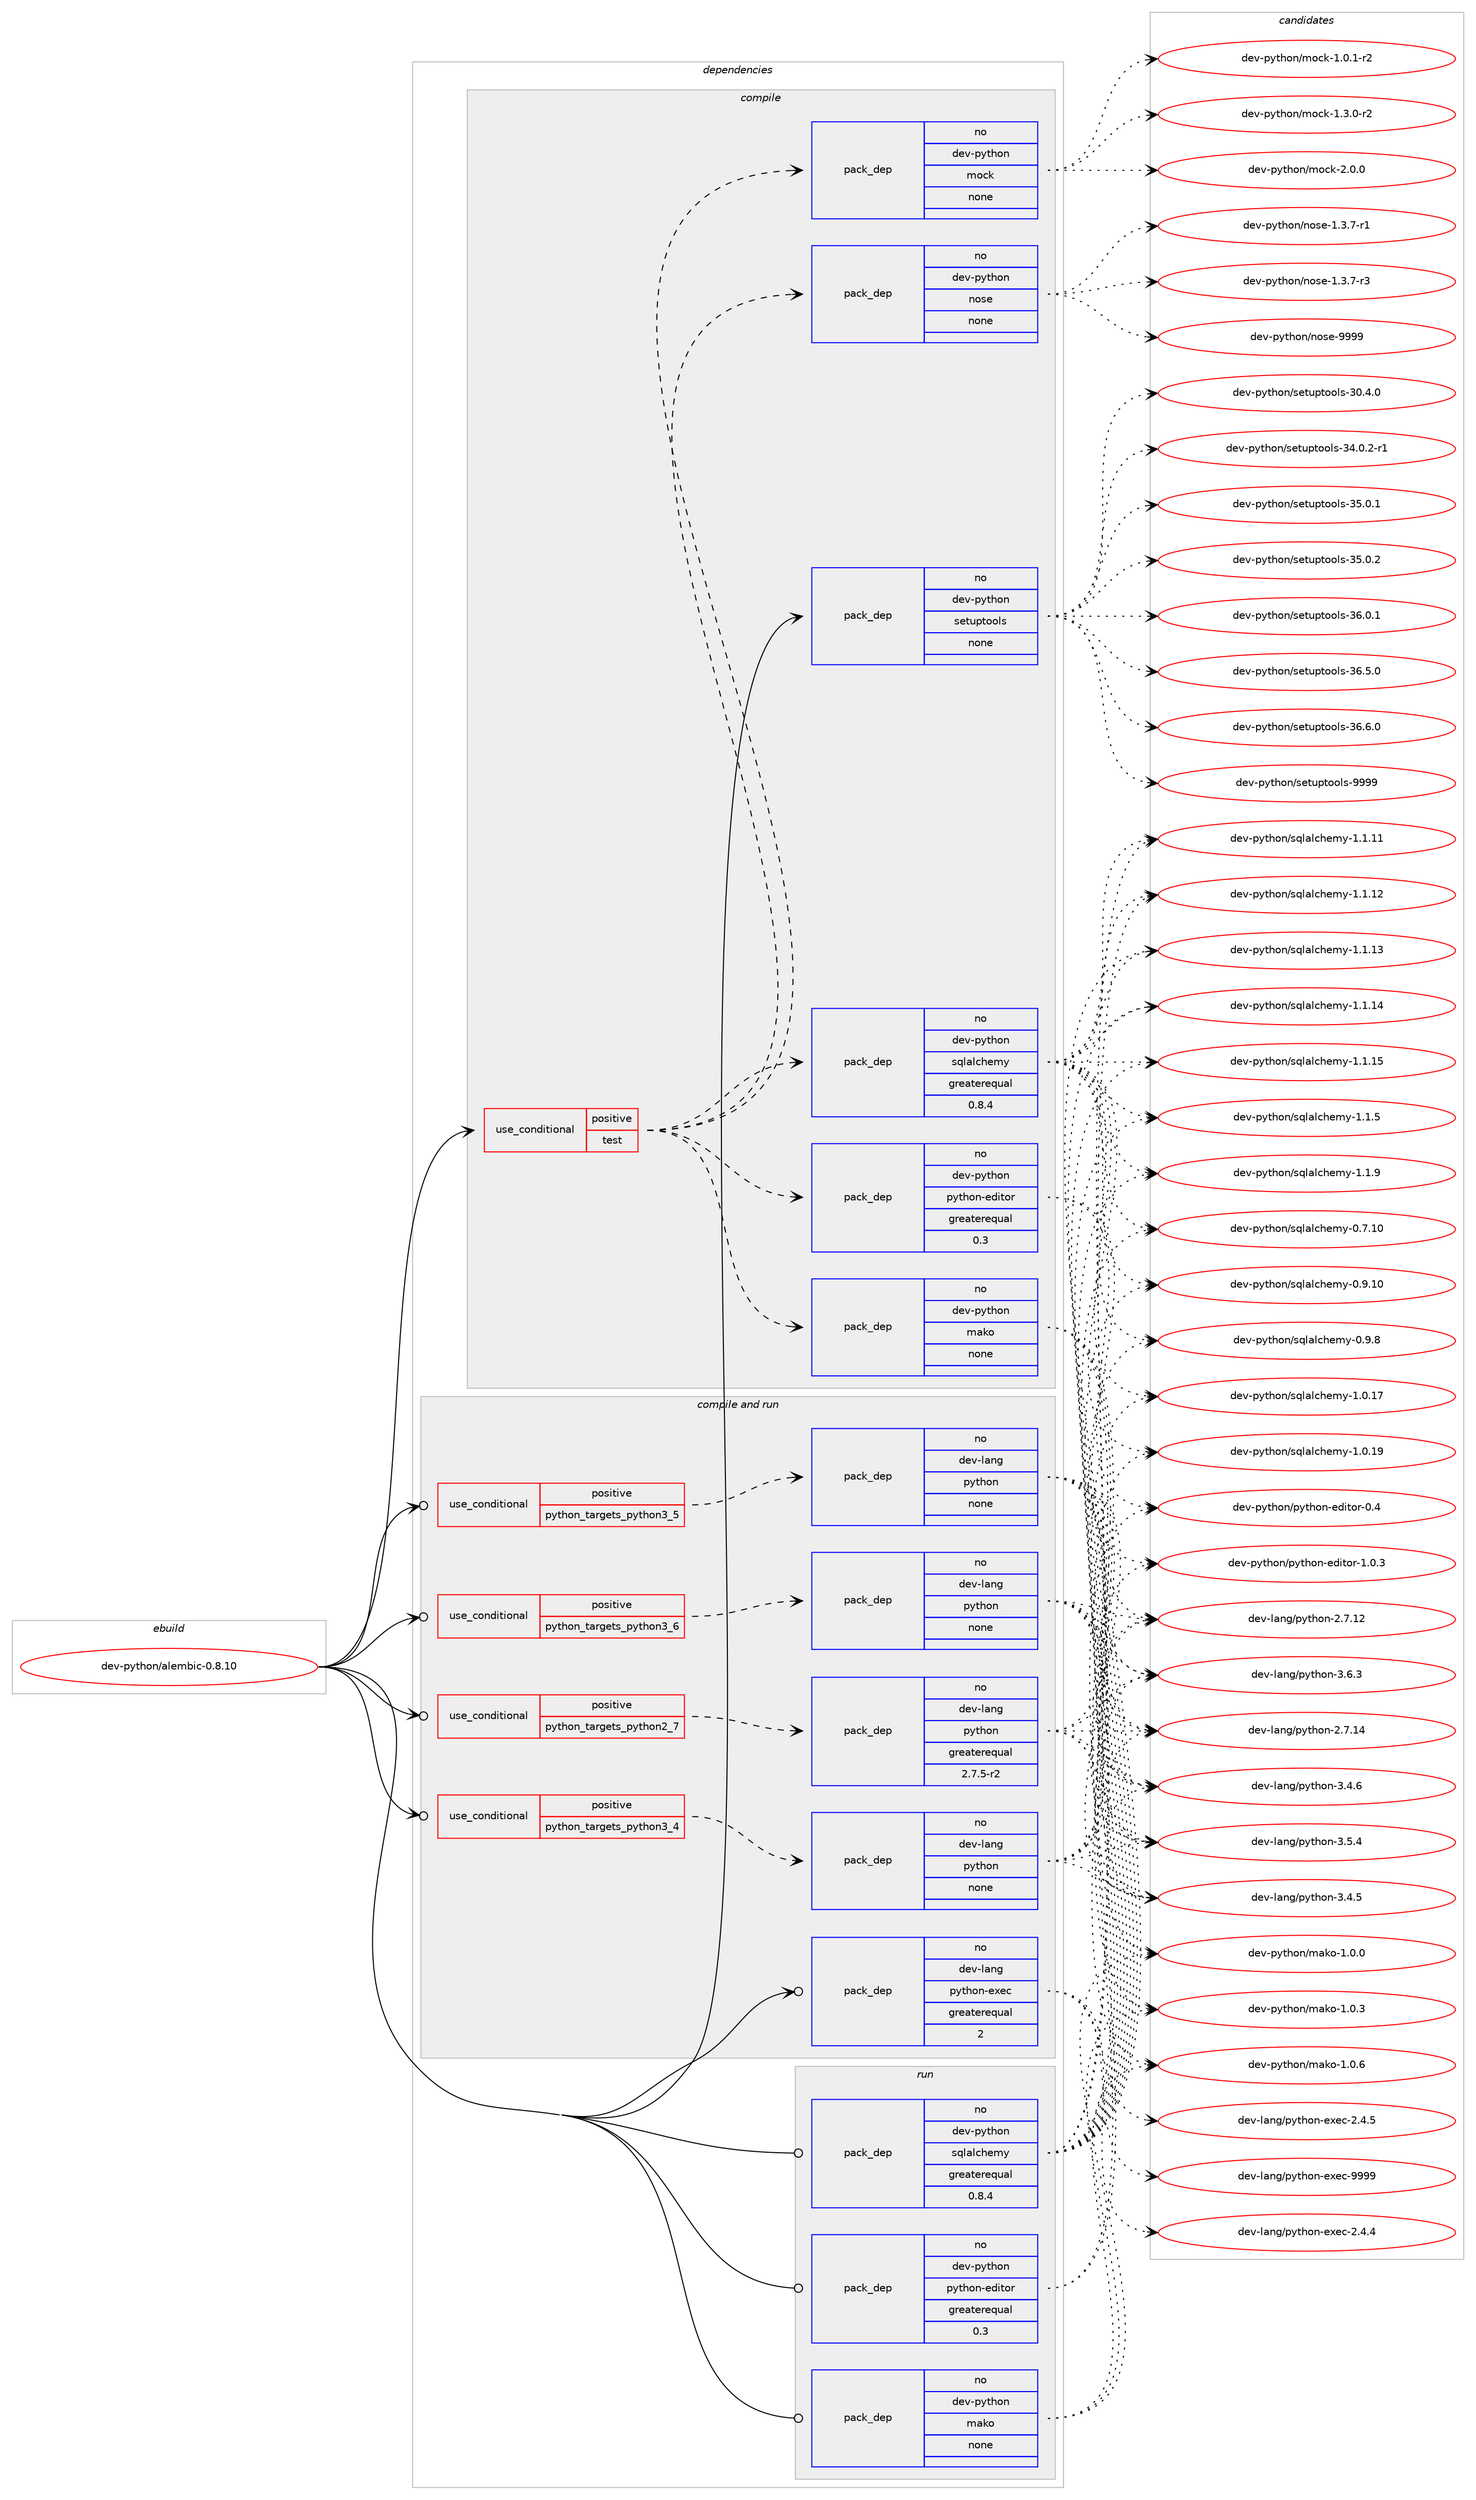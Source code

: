 digraph prolog {

# *************
# Graph options
# *************

newrank=true;
concentrate=true;
compound=true;
graph [rankdir=LR,fontname=Helvetica,fontsize=10,ranksep=1.5];#, ranksep=2.5, nodesep=0.2];
edge  [arrowhead=vee];
node  [fontname=Helvetica,fontsize=10];

# **********
# The ebuild
# **********

subgraph cluster_leftcol {
color=gray;
rank=same;
label=<<i>ebuild</i>>;
id [label="dev-python/alembic-0.8.10", color=red, width=4, href="../dev-python/alembic-0.8.10.svg"];
}

# ****************
# The dependencies
# ****************

subgraph cluster_midcol {
color=gray;
label=<<i>dependencies</i>>;
subgraph cluster_compile {
fillcolor="#eeeeee";
style=filled;
label=<<i>compile</i>>;
subgraph cond29307 {
dependency146022 [label=<<TABLE BORDER="0" CELLBORDER="1" CELLSPACING="0" CELLPADDING="4"><TR><TD ROWSPAN="3" CELLPADDING="10">use_conditional</TD></TR><TR><TD>positive</TD></TR><TR><TD>test</TD></TR></TABLE>>, shape=none, color=red];
subgraph pack112898 {
dependency146023 [label=<<TABLE BORDER="0" CELLBORDER="1" CELLSPACING="0" CELLPADDING="4" WIDTH="220"><TR><TD ROWSPAN="6" CELLPADDING="30">pack_dep</TD></TR><TR><TD WIDTH="110">no</TD></TR><TR><TD>dev-python</TD></TR><TR><TD>sqlalchemy</TD></TR><TR><TD>greaterequal</TD></TR><TR><TD>0.8.4</TD></TR></TABLE>>, shape=none, color=blue];
}
dependency146022:e -> dependency146023:w [weight=20,style="dashed",arrowhead="vee"];
subgraph pack112899 {
dependency146024 [label=<<TABLE BORDER="0" CELLBORDER="1" CELLSPACING="0" CELLPADDING="4" WIDTH="220"><TR><TD ROWSPAN="6" CELLPADDING="30">pack_dep</TD></TR><TR><TD WIDTH="110">no</TD></TR><TR><TD>dev-python</TD></TR><TR><TD>mako</TD></TR><TR><TD>none</TD></TR><TR><TD></TD></TR></TABLE>>, shape=none, color=blue];
}
dependency146022:e -> dependency146024:w [weight=20,style="dashed",arrowhead="vee"];
subgraph pack112900 {
dependency146025 [label=<<TABLE BORDER="0" CELLBORDER="1" CELLSPACING="0" CELLPADDING="4" WIDTH="220"><TR><TD ROWSPAN="6" CELLPADDING="30">pack_dep</TD></TR><TR><TD WIDTH="110">no</TD></TR><TR><TD>dev-python</TD></TR><TR><TD>python-editor</TD></TR><TR><TD>greaterequal</TD></TR><TR><TD>0.3</TD></TR></TABLE>>, shape=none, color=blue];
}
dependency146022:e -> dependency146025:w [weight=20,style="dashed",arrowhead="vee"];
subgraph pack112901 {
dependency146026 [label=<<TABLE BORDER="0" CELLBORDER="1" CELLSPACING="0" CELLPADDING="4" WIDTH="220"><TR><TD ROWSPAN="6" CELLPADDING="30">pack_dep</TD></TR><TR><TD WIDTH="110">no</TD></TR><TR><TD>dev-python</TD></TR><TR><TD>nose</TD></TR><TR><TD>none</TD></TR><TR><TD></TD></TR></TABLE>>, shape=none, color=blue];
}
dependency146022:e -> dependency146026:w [weight=20,style="dashed",arrowhead="vee"];
subgraph pack112902 {
dependency146027 [label=<<TABLE BORDER="0" CELLBORDER="1" CELLSPACING="0" CELLPADDING="4" WIDTH="220"><TR><TD ROWSPAN="6" CELLPADDING="30">pack_dep</TD></TR><TR><TD WIDTH="110">no</TD></TR><TR><TD>dev-python</TD></TR><TR><TD>mock</TD></TR><TR><TD>none</TD></TR><TR><TD></TD></TR></TABLE>>, shape=none, color=blue];
}
dependency146022:e -> dependency146027:w [weight=20,style="dashed",arrowhead="vee"];
}
id:e -> dependency146022:w [weight=20,style="solid",arrowhead="vee"];
subgraph pack112903 {
dependency146028 [label=<<TABLE BORDER="0" CELLBORDER="1" CELLSPACING="0" CELLPADDING="4" WIDTH="220"><TR><TD ROWSPAN="6" CELLPADDING="30">pack_dep</TD></TR><TR><TD WIDTH="110">no</TD></TR><TR><TD>dev-python</TD></TR><TR><TD>setuptools</TD></TR><TR><TD>none</TD></TR><TR><TD></TD></TR></TABLE>>, shape=none, color=blue];
}
id:e -> dependency146028:w [weight=20,style="solid",arrowhead="vee"];
}
subgraph cluster_compileandrun {
fillcolor="#eeeeee";
style=filled;
label=<<i>compile and run</i>>;
subgraph cond29308 {
dependency146029 [label=<<TABLE BORDER="0" CELLBORDER="1" CELLSPACING="0" CELLPADDING="4"><TR><TD ROWSPAN="3" CELLPADDING="10">use_conditional</TD></TR><TR><TD>positive</TD></TR><TR><TD>python_targets_python2_7</TD></TR></TABLE>>, shape=none, color=red];
subgraph pack112904 {
dependency146030 [label=<<TABLE BORDER="0" CELLBORDER="1" CELLSPACING="0" CELLPADDING="4" WIDTH="220"><TR><TD ROWSPAN="6" CELLPADDING="30">pack_dep</TD></TR><TR><TD WIDTH="110">no</TD></TR><TR><TD>dev-lang</TD></TR><TR><TD>python</TD></TR><TR><TD>greaterequal</TD></TR><TR><TD>2.7.5-r2</TD></TR></TABLE>>, shape=none, color=blue];
}
dependency146029:e -> dependency146030:w [weight=20,style="dashed",arrowhead="vee"];
}
id:e -> dependency146029:w [weight=20,style="solid",arrowhead="odotvee"];
subgraph cond29309 {
dependency146031 [label=<<TABLE BORDER="0" CELLBORDER="1" CELLSPACING="0" CELLPADDING="4"><TR><TD ROWSPAN="3" CELLPADDING="10">use_conditional</TD></TR><TR><TD>positive</TD></TR><TR><TD>python_targets_python3_4</TD></TR></TABLE>>, shape=none, color=red];
subgraph pack112905 {
dependency146032 [label=<<TABLE BORDER="0" CELLBORDER="1" CELLSPACING="0" CELLPADDING="4" WIDTH="220"><TR><TD ROWSPAN="6" CELLPADDING="30">pack_dep</TD></TR><TR><TD WIDTH="110">no</TD></TR><TR><TD>dev-lang</TD></TR><TR><TD>python</TD></TR><TR><TD>none</TD></TR><TR><TD></TD></TR></TABLE>>, shape=none, color=blue];
}
dependency146031:e -> dependency146032:w [weight=20,style="dashed",arrowhead="vee"];
}
id:e -> dependency146031:w [weight=20,style="solid",arrowhead="odotvee"];
subgraph cond29310 {
dependency146033 [label=<<TABLE BORDER="0" CELLBORDER="1" CELLSPACING="0" CELLPADDING="4"><TR><TD ROWSPAN="3" CELLPADDING="10">use_conditional</TD></TR><TR><TD>positive</TD></TR><TR><TD>python_targets_python3_5</TD></TR></TABLE>>, shape=none, color=red];
subgraph pack112906 {
dependency146034 [label=<<TABLE BORDER="0" CELLBORDER="1" CELLSPACING="0" CELLPADDING="4" WIDTH="220"><TR><TD ROWSPAN="6" CELLPADDING="30">pack_dep</TD></TR><TR><TD WIDTH="110">no</TD></TR><TR><TD>dev-lang</TD></TR><TR><TD>python</TD></TR><TR><TD>none</TD></TR><TR><TD></TD></TR></TABLE>>, shape=none, color=blue];
}
dependency146033:e -> dependency146034:w [weight=20,style="dashed",arrowhead="vee"];
}
id:e -> dependency146033:w [weight=20,style="solid",arrowhead="odotvee"];
subgraph cond29311 {
dependency146035 [label=<<TABLE BORDER="0" CELLBORDER="1" CELLSPACING="0" CELLPADDING="4"><TR><TD ROWSPAN="3" CELLPADDING="10">use_conditional</TD></TR><TR><TD>positive</TD></TR><TR><TD>python_targets_python3_6</TD></TR></TABLE>>, shape=none, color=red];
subgraph pack112907 {
dependency146036 [label=<<TABLE BORDER="0" CELLBORDER="1" CELLSPACING="0" CELLPADDING="4" WIDTH="220"><TR><TD ROWSPAN="6" CELLPADDING="30">pack_dep</TD></TR><TR><TD WIDTH="110">no</TD></TR><TR><TD>dev-lang</TD></TR><TR><TD>python</TD></TR><TR><TD>none</TD></TR><TR><TD></TD></TR></TABLE>>, shape=none, color=blue];
}
dependency146035:e -> dependency146036:w [weight=20,style="dashed",arrowhead="vee"];
}
id:e -> dependency146035:w [weight=20,style="solid",arrowhead="odotvee"];
subgraph pack112908 {
dependency146037 [label=<<TABLE BORDER="0" CELLBORDER="1" CELLSPACING="0" CELLPADDING="4" WIDTH="220"><TR><TD ROWSPAN="6" CELLPADDING="30">pack_dep</TD></TR><TR><TD WIDTH="110">no</TD></TR><TR><TD>dev-lang</TD></TR><TR><TD>python-exec</TD></TR><TR><TD>greaterequal</TD></TR><TR><TD>2</TD></TR></TABLE>>, shape=none, color=blue];
}
id:e -> dependency146037:w [weight=20,style="solid",arrowhead="odotvee"];
}
subgraph cluster_run {
fillcolor="#eeeeee";
style=filled;
label=<<i>run</i>>;
subgraph pack112909 {
dependency146038 [label=<<TABLE BORDER="0" CELLBORDER="1" CELLSPACING="0" CELLPADDING="4" WIDTH="220"><TR><TD ROWSPAN="6" CELLPADDING="30">pack_dep</TD></TR><TR><TD WIDTH="110">no</TD></TR><TR><TD>dev-python</TD></TR><TR><TD>mako</TD></TR><TR><TD>none</TD></TR><TR><TD></TD></TR></TABLE>>, shape=none, color=blue];
}
id:e -> dependency146038:w [weight=20,style="solid",arrowhead="odot"];
subgraph pack112910 {
dependency146039 [label=<<TABLE BORDER="0" CELLBORDER="1" CELLSPACING="0" CELLPADDING="4" WIDTH="220"><TR><TD ROWSPAN="6" CELLPADDING="30">pack_dep</TD></TR><TR><TD WIDTH="110">no</TD></TR><TR><TD>dev-python</TD></TR><TR><TD>python-editor</TD></TR><TR><TD>greaterequal</TD></TR><TR><TD>0.3</TD></TR></TABLE>>, shape=none, color=blue];
}
id:e -> dependency146039:w [weight=20,style="solid",arrowhead="odot"];
subgraph pack112911 {
dependency146040 [label=<<TABLE BORDER="0" CELLBORDER="1" CELLSPACING="0" CELLPADDING="4" WIDTH="220"><TR><TD ROWSPAN="6" CELLPADDING="30">pack_dep</TD></TR><TR><TD WIDTH="110">no</TD></TR><TR><TD>dev-python</TD></TR><TR><TD>sqlalchemy</TD></TR><TR><TD>greaterequal</TD></TR><TR><TD>0.8.4</TD></TR></TABLE>>, shape=none, color=blue];
}
id:e -> dependency146040:w [weight=20,style="solid",arrowhead="odot"];
}
}

# **************
# The candidates
# **************

subgraph cluster_choices {
rank=same;
color=gray;
label=<<i>candidates</i>>;

subgraph choice112898 {
color=black;
nodesep=1;
choice1001011184511212111610411111047115113108971089910410110912145484655464948 [label="dev-python/sqlalchemy-0.7.10", color=red, width=4,href="../dev-python/sqlalchemy-0.7.10.svg"];
choice1001011184511212111610411111047115113108971089910410110912145484657464948 [label="dev-python/sqlalchemy-0.9.10", color=red, width=4,href="../dev-python/sqlalchemy-0.9.10.svg"];
choice10010111845112121116104111110471151131089710899104101109121454846574656 [label="dev-python/sqlalchemy-0.9.8", color=red, width=4,href="../dev-python/sqlalchemy-0.9.8.svg"];
choice1001011184511212111610411111047115113108971089910410110912145494648464955 [label="dev-python/sqlalchemy-1.0.17", color=red, width=4,href="../dev-python/sqlalchemy-1.0.17.svg"];
choice1001011184511212111610411111047115113108971089910410110912145494648464957 [label="dev-python/sqlalchemy-1.0.19", color=red, width=4,href="../dev-python/sqlalchemy-1.0.19.svg"];
choice1001011184511212111610411111047115113108971089910410110912145494649464949 [label="dev-python/sqlalchemy-1.1.11", color=red, width=4,href="../dev-python/sqlalchemy-1.1.11.svg"];
choice1001011184511212111610411111047115113108971089910410110912145494649464950 [label="dev-python/sqlalchemy-1.1.12", color=red, width=4,href="../dev-python/sqlalchemy-1.1.12.svg"];
choice1001011184511212111610411111047115113108971089910410110912145494649464951 [label="dev-python/sqlalchemy-1.1.13", color=red, width=4,href="../dev-python/sqlalchemy-1.1.13.svg"];
choice1001011184511212111610411111047115113108971089910410110912145494649464952 [label="dev-python/sqlalchemy-1.1.14", color=red, width=4,href="../dev-python/sqlalchemy-1.1.14.svg"];
choice1001011184511212111610411111047115113108971089910410110912145494649464953 [label="dev-python/sqlalchemy-1.1.15", color=red, width=4,href="../dev-python/sqlalchemy-1.1.15.svg"];
choice10010111845112121116104111110471151131089710899104101109121454946494653 [label="dev-python/sqlalchemy-1.1.5", color=red, width=4,href="../dev-python/sqlalchemy-1.1.5.svg"];
choice10010111845112121116104111110471151131089710899104101109121454946494657 [label="dev-python/sqlalchemy-1.1.9", color=red, width=4,href="../dev-python/sqlalchemy-1.1.9.svg"];
dependency146023:e -> choice1001011184511212111610411111047115113108971089910410110912145484655464948:w [style=dotted,weight="100"];
dependency146023:e -> choice1001011184511212111610411111047115113108971089910410110912145484657464948:w [style=dotted,weight="100"];
dependency146023:e -> choice10010111845112121116104111110471151131089710899104101109121454846574656:w [style=dotted,weight="100"];
dependency146023:e -> choice1001011184511212111610411111047115113108971089910410110912145494648464955:w [style=dotted,weight="100"];
dependency146023:e -> choice1001011184511212111610411111047115113108971089910410110912145494648464957:w [style=dotted,weight="100"];
dependency146023:e -> choice1001011184511212111610411111047115113108971089910410110912145494649464949:w [style=dotted,weight="100"];
dependency146023:e -> choice1001011184511212111610411111047115113108971089910410110912145494649464950:w [style=dotted,weight="100"];
dependency146023:e -> choice1001011184511212111610411111047115113108971089910410110912145494649464951:w [style=dotted,weight="100"];
dependency146023:e -> choice1001011184511212111610411111047115113108971089910410110912145494649464952:w [style=dotted,weight="100"];
dependency146023:e -> choice1001011184511212111610411111047115113108971089910410110912145494649464953:w [style=dotted,weight="100"];
dependency146023:e -> choice10010111845112121116104111110471151131089710899104101109121454946494653:w [style=dotted,weight="100"];
dependency146023:e -> choice10010111845112121116104111110471151131089710899104101109121454946494657:w [style=dotted,weight="100"];
}
subgraph choice112899 {
color=black;
nodesep=1;
choice100101118451121211161041111104710997107111454946484648 [label="dev-python/mako-1.0.0", color=red, width=4,href="../dev-python/mako-1.0.0.svg"];
choice100101118451121211161041111104710997107111454946484651 [label="dev-python/mako-1.0.3", color=red, width=4,href="../dev-python/mako-1.0.3.svg"];
choice100101118451121211161041111104710997107111454946484654 [label="dev-python/mako-1.0.6", color=red, width=4,href="../dev-python/mako-1.0.6.svg"];
dependency146024:e -> choice100101118451121211161041111104710997107111454946484648:w [style=dotted,weight="100"];
dependency146024:e -> choice100101118451121211161041111104710997107111454946484651:w [style=dotted,weight="100"];
dependency146024:e -> choice100101118451121211161041111104710997107111454946484654:w [style=dotted,weight="100"];
}
subgraph choice112900 {
color=black;
nodesep=1;
choice10010111845112121116104111110471121211161041111104510110010511611111445484652 [label="dev-python/python-editor-0.4", color=red, width=4,href="../dev-python/python-editor-0.4.svg"];
choice100101118451121211161041111104711212111610411111045101100105116111114454946484651 [label="dev-python/python-editor-1.0.3", color=red, width=4,href="../dev-python/python-editor-1.0.3.svg"];
dependency146025:e -> choice10010111845112121116104111110471121211161041111104510110010511611111445484652:w [style=dotted,weight="100"];
dependency146025:e -> choice100101118451121211161041111104711212111610411111045101100105116111114454946484651:w [style=dotted,weight="100"];
}
subgraph choice112901 {
color=black;
nodesep=1;
choice10010111845112121116104111110471101111151014549465146554511449 [label="dev-python/nose-1.3.7-r1", color=red, width=4,href="../dev-python/nose-1.3.7-r1.svg"];
choice10010111845112121116104111110471101111151014549465146554511451 [label="dev-python/nose-1.3.7-r3", color=red, width=4,href="../dev-python/nose-1.3.7-r3.svg"];
choice10010111845112121116104111110471101111151014557575757 [label="dev-python/nose-9999", color=red, width=4,href="../dev-python/nose-9999.svg"];
dependency146026:e -> choice10010111845112121116104111110471101111151014549465146554511449:w [style=dotted,weight="100"];
dependency146026:e -> choice10010111845112121116104111110471101111151014549465146554511451:w [style=dotted,weight="100"];
dependency146026:e -> choice10010111845112121116104111110471101111151014557575757:w [style=dotted,weight="100"];
}
subgraph choice112902 {
color=black;
nodesep=1;
choice1001011184511212111610411111047109111991074549464846494511450 [label="dev-python/mock-1.0.1-r2", color=red, width=4,href="../dev-python/mock-1.0.1-r2.svg"];
choice1001011184511212111610411111047109111991074549465146484511450 [label="dev-python/mock-1.3.0-r2", color=red, width=4,href="../dev-python/mock-1.3.0-r2.svg"];
choice100101118451121211161041111104710911199107455046484648 [label="dev-python/mock-2.0.0", color=red, width=4,href="../dev-python/mock-2.0.0.svg"];
dependency146027:e -> choice1001011184511212111610411111047109111991074549464846494511450:w [style=dotted,weight="100"];
dependency146027:e -> choice1001011184511212111610411111047109111991074549465146484511450:w [style=dotted,weight="100"];
dependency146027:e -> choice100101118451121211161041111104710911199107455046484648:w [style=dotted,weight="100"];
}
subgraph choice112903 {
color=black;
nodesep=1;
choice100101118451121211161041111104711510111611711211611111110811545514846524648 [label="dev-python/setuptools-30.4.0", color=red, width=4,href="../dev-python/setuptools-30.4.0.svg"];
choice1001011184511212111610411111047115101116117112116111111108115455152464846504511449 [label="dev-python/setuptools-34.0.2-r1", color=red, width=4,href="../dev-python/setuptools-34.0.2-r1.svg"];
choice100101118451121211161041111104711510111611711211611111110811545515346484649 [label="dev-python/setuptools-35.0.1", color=red, width=4,href="../dev-python/setuptools-35.0.1.svg"];
choice100101118451121211161041111104711510111611711211611111110811545515346484650 [label="dev-python/setuptools-35.0.2", color=red, width=4,href="../dev-python/setuptools-35.0.2.svg"];
choice100101118451121211161041111104711510111611711211611111110811545515446484649 [label="dev-python/setuptools-36.0.1", color=red, width=4,href="../dev-python/setuptools-36.0.1.svg"];
choice100101118451121211161041111104711510111611711211611111110811545515446534648 [label="dev-python/setuptools-36.5.0", color=red, width=4,href="../dev-python/setuptools-36.5.0.svg"];
choice100101118451121211161041111104711510111611711211611111110811545515446544648 [label="dev-python/setuptools-36.6.0", color=red, width=4,href="../dev-python/setuptools-36.6.0.svg"];
choice10010111845112121116104111110471151011161171121161111111081154557575757 [label="dev-python/setuptools-9999", color=red, width=4,href="../dev-python/setuptools-9999.svg"];
dependency146028:e -> choice100101118451121211161041111104711510111611711211611111110811545514846524648:w [style=dotted,weight="100"];
dependency146028:e -> choice1001011184511212111610411111047115101116117112116111111108115455152464846504511449:w [style=dotted,weight="100"];
dependency146028:e -> choice100101118451121211161041111104711510111611711211611111110811545515346484649:w [style=dotted,weight="100"];
dependency146028:e -> choice100101118451121211161041111104711510111611711211611111110811545515346484650:w [style=dotted,weight="100"];
dependency146028:e -> choice100101118451121211161041111104711510111611711211611111110811545515446484649:w [style=dotted,weight="100"];
dependency146028:e -> choice100101118451121211161041111104711510111611711211611111110811545515446534648:w [style=dotted,weight="100"];
dependency146028:e -> choice100101118451121211161041111104711510111611711211611111110811545515446544648:w [style=dotted,weight="100"];
dependency146028:e -> choice10010111845112121116104111110471151011161171121161111111081154557575757:w [style=dotted,weight="100"];
}
subgraph choice112904 {
color=black;
nodesep=1;
choice10010111845108971101034711212111610411111045504655464950 [label="dev-lang/python-2.7.12", color=red, width=4,href="../dev-lang/python-2.7.12.svg"];
choice10010111845108971101034711212111610411111045504655464952 [label="dev-lang/python-2.7.14", color=red, width=4,href="../dev-lang/python-2.7.14.svg"];
choice100101118451089711010347112121116104111110455146524653 [label="dev-lang/python-3.4.5", color=red, width=4,href="../dev-lang/python-3.4.5.svg"];
choice100101118451089711010347112121116104111110455146524654 [label="dev-lang/python-3.4.6", color=red, width=4,href="../dev-lang/python-3.4.6.svg"];
choice100101118451089711010347112121116104111110455146534652 [label="dev-lang/python-3.5.4", color=red, width=4,href="../dev-lang/python-3.5.4.svg"];
choice100101118451089711010347112121116104111110455146544651 [label="dev-lang/python-3.6.3", color=red, width=4,href="../dev-lang/python-3.6.3.svg"];
dependency146030:e -> choice10010111845108971101034711212111610411111045504655464950:w [style=dotted,weight="100"];
dependency146030:e -> choice10010111845108971101034711212111610411111045504655464952:w [style=dotted,weight="100"];
dependency146030:e -> choice100101118451089711010347112121116104111110455146524653:w [style=dotted,weight="100"];
dependency146030:e -> choice100101118451089711010347112121116104111110455146524654:w [style=dotted,weight="100"];
dependency146030:e -> choice100101118451089711010347112121116104111110455146534652:w [style=dotted,weight="100"];
dependency146030:e -> choice100101118451089711010347112121116104111110455146544651:w [style=dotted,weight="100"];
}
subgraph choice112905 {
color=black;
nodesep=1;
choice10010111845108971101034711212111610411111045504655464950 [label="dev-lang/python-2.7.12", color=red, width=4,href="../dev-lang/python-2.7.12.svg"];
choice10010111845108971101034711212111610411111045504655464952 [label="dev-lang/python-2.7.14", color=red, width=4,href="../dev-lang/python-2.7.14.svg"];
choice100101118451089711010347112121116104111110455146524653 [label="dev-lang/python-3.4.5", color=red, width=4,href="../dev-lang/python-3.4.5.svg"];
choice100101118451089711010347112121116104111110455146524654 [label="dev-lang/python-3.4.6", color=red, width=4,href="../dev-lang/python-3.4.6.svg"];
choice100101118451089711010347112121116104111110455146534652 [label="dev-lang/python-3.5.4", color=red, width=4,href="../dev-lang/python-3.5.4.svg"];
choice100101118451089711010347112121116104111110455146544651 [label="dev-lang/python-3.6.3", color=red, width=4,href="../dev-lang/python-3.6.3.svg"];
dependency146032:e -> choice10010111845108971101034711212111610411111045504655464950:w [style=dotted,weight="100"];
dependency146032:e -> choice10010111845108971101034711212111610411111045504655464952:w [style=dotted,weight="100"];
dependency146032:e -> choice100101118451089711010347112121116104111110455146524653:w [style=dotted,weight="100"];
dependency146032:e -> choice100101118451089711010347112121116104111110455146524654:w [style=dotted,weight="100"];
dependency146032:e -> choice100101118451089711010347112121116104111110455146534652:w [style=dotted,weight="100"];
dependency146032:e -> choice100101118451089711010347112121116104111110455146544651:w [style=dotted,weight="100"];
}
subgraph choice112906 {
color=black;
nodesep=1;
choice10010111845108971101034711212111610411111045504655464950 [label="dev-lang/python-2.7.12", color=red, width=4,href="../dev-lang/python-2.7.12.svg"];
choice10010111845108971101034711212111610411111045504655464952 [label="dev-lang/python-2.7.14", color=red, width=4,href="../dev-lang/python-2.7.14.svg"];
choice100101118451089711010347112121116104111110455146524653 [label="dev-lang/python-3.4.5", color=red, width=4,href="../dev-lang/python-3.4.5.svg"];
choice100101118451089711010347112121116104111110455146524654 [label="dev-lang/python-3.4.6", color=red, width=4,href="../dev-lang/python-3.4.6.svg"];
choice100101118451089711010347112121116104111110455146534652 [label="dev-lang/python-3.5.4", color=red, width=4,href="../dev-lang/python-3.5.4.svg"];
choice100101118451089711010347112121116104111110455146544651 [label="dev-lang/python-3.6.3", color=red, width=4,href="../dev-lang/python-3.6.3.svg"];
dependency146034:e -> choice10010111845108971101034711212111610411111045504655464950:w [style=dotted,weight="100"];
dependency146034:e -> choice10010111845108971101034711212111610411111045504655464952:w [style=dotted,weight="100"];
dependency146034:e -> choice100101118451089711010347112121116104111110455146524653:w [style=dotted,weight="100"];
dependency146034:e -> choice100101118451089711010347112121116104111110455146524654:w [style=dotted,weight="100"];
dependency146034:e -> choice100101118451089711010347112121116104111110455146534652:w [style=dotted,weight="100"];
dependency146034:e -> choice100101118451089711010347112121116104111110455146544651:w [style=dotted,weight="100"];
}
subgraph choice112907 {
color=black;
nodesep=1;
choice10010111845108971101034711212111610411111045504655464950 [label="dev-lang/python-2.7.12", color=red, width=4,href="../dev-lang/python-2.7.12.svg"];
choice10010111845108971101034711212111610411111045504655464952 [label="dev-lang/python-2.7.14", color=red, width=4,href="../dev-lang/python-2.7.14.svg"];
choice100101118451089711010347112121116104111110455146524653 [label="dev-lang/python-3.4.5", color=red, width=4,href="../dev-lang/python-3.4.5.svg"];
choice100101118451089711010347112121116104111110455146524654 [label="dev-lang/python-3.4.6", color=red, width=4,href="../dev-lang/python-3.4.6.svg"];
choice100101118451089711010347112121116104111110455146534652 [label="dev-lang/python-3.5.4", color=red, width=4,href="../dev-lang/python-3.5.4.svg"];
choice100101118451089711010347112121116104111110455146544651 [label="dev-lang/python-3.6.3", color=red, width=4,href="../dev-lang/python-3.6.3.svg"];
dependency146036:e -> choice10010111845108971101034711212111610411111045504655464950:w [style=dotted,weight="100"];
dependency146036:e -> choice10010111845108971101034711212111610411111045504655464952:w [style=dotted,weight="100"];
dependency146036:e -> choice100101118451089711010347112121116104111110455146524653:w [style=dotted,weight="100"];
dependency146036:e -> choice100101118451089711010347112121116104111110455146524654:w [style=dotted,weight="100"];
dependency146036:e -> choice100101118451089711010347112121116104111110455146534652:w [style=dotted,weight="100"];
dependency146036:e -> choice100101118451089711010347112121116104111110455146544651:w [style=dotted,weight="100"];
}
subgraph choice112908 {
color=black;
nodesep=1;
choice1001011184510897110103471121211161041111104510112010199455046524652 [label="dev-lang/python-exec-2.4.4", color=red, width=4,href="../dev-lang/python-exec-2.4.4.svg"];
choice1001011184510897110103471121211161041111104510112010199455046524653 [label="dev-lang/python-exec-2.4.5", color=red, width=4,href="../dev-lang/python-exec-2.4.5.svg"];
choice10010111845108971101034711212111610411111045101120101994557575757 [label="dev-lang/python-exec-9999", color=red, width=4,href="../dev-lang/python-exec-9999.svg"];
dependency146037:e -> choice1001011184510897110103471121211161041111104510112010199455046524652:w [style=dotted,weight="100"];
dependency146037:e -> choice1001011184510897110103471121211161041111104510112010199455046524653:w [style=dotted,weight="100"];
dependency146037:e -> choice10010111845108971101034711212111610411111045101120101994557575757:w [style=dotted,weight="100"];
}
subgraph choice112909 {
color=black;
nodesep=1;
choice100101118451121211161041111104710997107111454946484648 [label="dev-python/mako-1.0.0", color=red, width=4,href="../dev-python/mako-1.0.0.svg"];
choice100101118451121211161041111104710997107111454946484651 [label="dev-python/mako-1.0.3", color=red, width=4,href="../dev-python/mako-1.0.3.svg"];
choice100101118451121211161041111104710997107111454946484654 [label="dev-python/mako-1.0.6", color=red, width=4,href="../dev-python/mako-1.0.6.svg"];
dependency146038:e -> choice100101118451121211161041111104710997107111454946484648:w [style=dotted,weight="100"];
dependency146038:e -> choice100101118451121211161041111104710997107111454946484651:w [style=dotted,weight="100"];
dependency146038:e -> choice100101118451121211161041111104710997107111454946484654:w [style=dotted,weight="100"];
}
subgraph choice112910 {
color=black;
nodesep=1;
choice10010111845112121116104111110471121211161041111104510110010511611111445484652 [label="dev-python/python-editor-0.4", color=red, width=4,href="../dev-python/python-editor-0.4.svg"];
choice100101118451121211161041111104711212111610411111045101100105116111114454946484651 [label="dev-python/python-editor-1.0.3", color=red, width=4,href="../dev-python/python-editor-1.0.3.svg"];
dependency146039:e -> choice10010111845112121116104111110471121211161041111104510110010511611111445484652:w [style=dotted,weight="100"];
dependency146039:e -> choice100101118451121211161041111104711212111610411111045101100105116111114454946484651:w [style=dotted,weight="100"];
}
subgraph choice112911 {
color=black;
nodesep=1;
choice1001011184511212111610411111047115113108971089910410110912145484655464948 [label="dev-python/sqlalchemy-0.7.10", color=red, width=4,href="../dev-python/sqlalchemy-0.7.10.svg"];
choice1001011184511212111610411111047115113108971089910410110912145484657464948 [label="dev-python/sqlalchemy-0.9.10", color=red, width=4,href="../dev-python/sqlalchemy-0.9.10.svg"];
choice10010111845112121116104111110471151131089710899104101109121454846574656 [label="dev-python/sqlalchemy-0.9.8", color=red, width=4,href="../dev-python/sqlalchemy-0.9.8.svg"];
choice1001011184511212111610411111047115113108971089910410110912145494648464955 [label="dev-python/sqlalchemy-1.0.17", color=red, width=4,href="../dev-python/sqlalchemy-1.0.17.svg"];
choice1001011184511212111610411111047115113108971089910410110912145494648464957 [label="dev-python/sqlalchemy-1.0.19", color=red, width=4,href="../dev-python/sqlalchemy-1.0.19.svg"];
choice1001011184511212111610411111047115113108971089910410110912145494649464949 [label="dev-python/sqlalchemy-1.1.11", color=red, width=4,href="../dev-python/sqlalchemy-1.1.11.svg"];
choice1001011184511212111610411111047115113108971089910410110912145494649464950 [label="dev-python/sqlalchemy-1.1.12", color=red, width=4,href="../dev-python/sqlalchemy-1.1.12.svg"];
choice1001011184511212111610411111047115113108971089910410110912145494649464951 [label="dev-python/sqlalchemy-1.1.13", color=red, width=4,href="../dev-python/sqlalchemy-1.1.13.svg"];
choice1001011184511212111610411111047115113108971089910410110912145494649464952 [label="dev-python/sqlalchemy-1.1.14", color=red, width=4,href="../dev-python/sqlalchemy-1.1.14.svg"];
choice1001011184511212111610411111047115113108971089910410110912145494649464953 [label="dev-python/sqlalchemy-1.1.15", color=red, width=4,href="../dev-python/sqlalchemy-1.1.15.svg"];
choice10010111845112121116104111110471151131089710899104101109121454946494653 [label="dev-python/sqlalchemy-1.1.5", color=red, width=4,href="../dev-python/sqlalchemy-1.1.5.svg"];
choice10010111845112121116104111110471151131089710899104101109121454946494657 [label="dev-python/sqlalchemy-1.1.9", color=red, width=4,href="../dev-python/sqlalchemy-1.1.9.svg"];
dependency146040:e -> choice1001011184511212111610411111047115113108971089910410110912145484655464948:w [style=dotted,weight="100"];
dependency146040:e -> choice1001011184511212111610411111047115113108971089910410110912145484657464948:w [style=dotted,weight="100"];
dependency146040:e -> choice10010111845112121116104111110471151131089710899104101109121454846574656:w [style=dotted,weight="100"];
dependency146040:e -> choice1001011184511212111610411111047115113108971089910410110912145494648464955:w [style=dotted,weight="100"];
dependency146040:e -> choice1001011184511212111610411111047115113108971089910410110912145494648464957:w [style=dotted,weight="100"];
dependency146040:e -> choice1001011184511212111610411111047115113108971089910410110912145494649464949:w [style=dotted,weight="100"];
dependency146040:e -> choice1001011184511212111610411111047115113108971089910410110912145494649464950:w [style=dotted,weight="100"];
dependency146040:e -> choice1001011184511212111610411111047115113108971089910410110912145494649464951:w [style=dotted,weight="100"];
dependency146040:e -> choice1001011184511212111610411111047115113108971089910410110912145494649464952:w [style=dotted,weight="100"];
dependency146040:e -> choice1001011184511212111610411111047115113108971089910410110912145494649464953:w [style=dotted,weight="100"];
dependency146040:e -> choice10010111845112121116104111110471151131089710899104101109121454946494653:w [style=dotted,weight="100"];
dependency146040:e -> choice10010111845112121116104111110471151131089710899104101109121454946494657:w [style=dotted,weight="100"];
}
}

}
